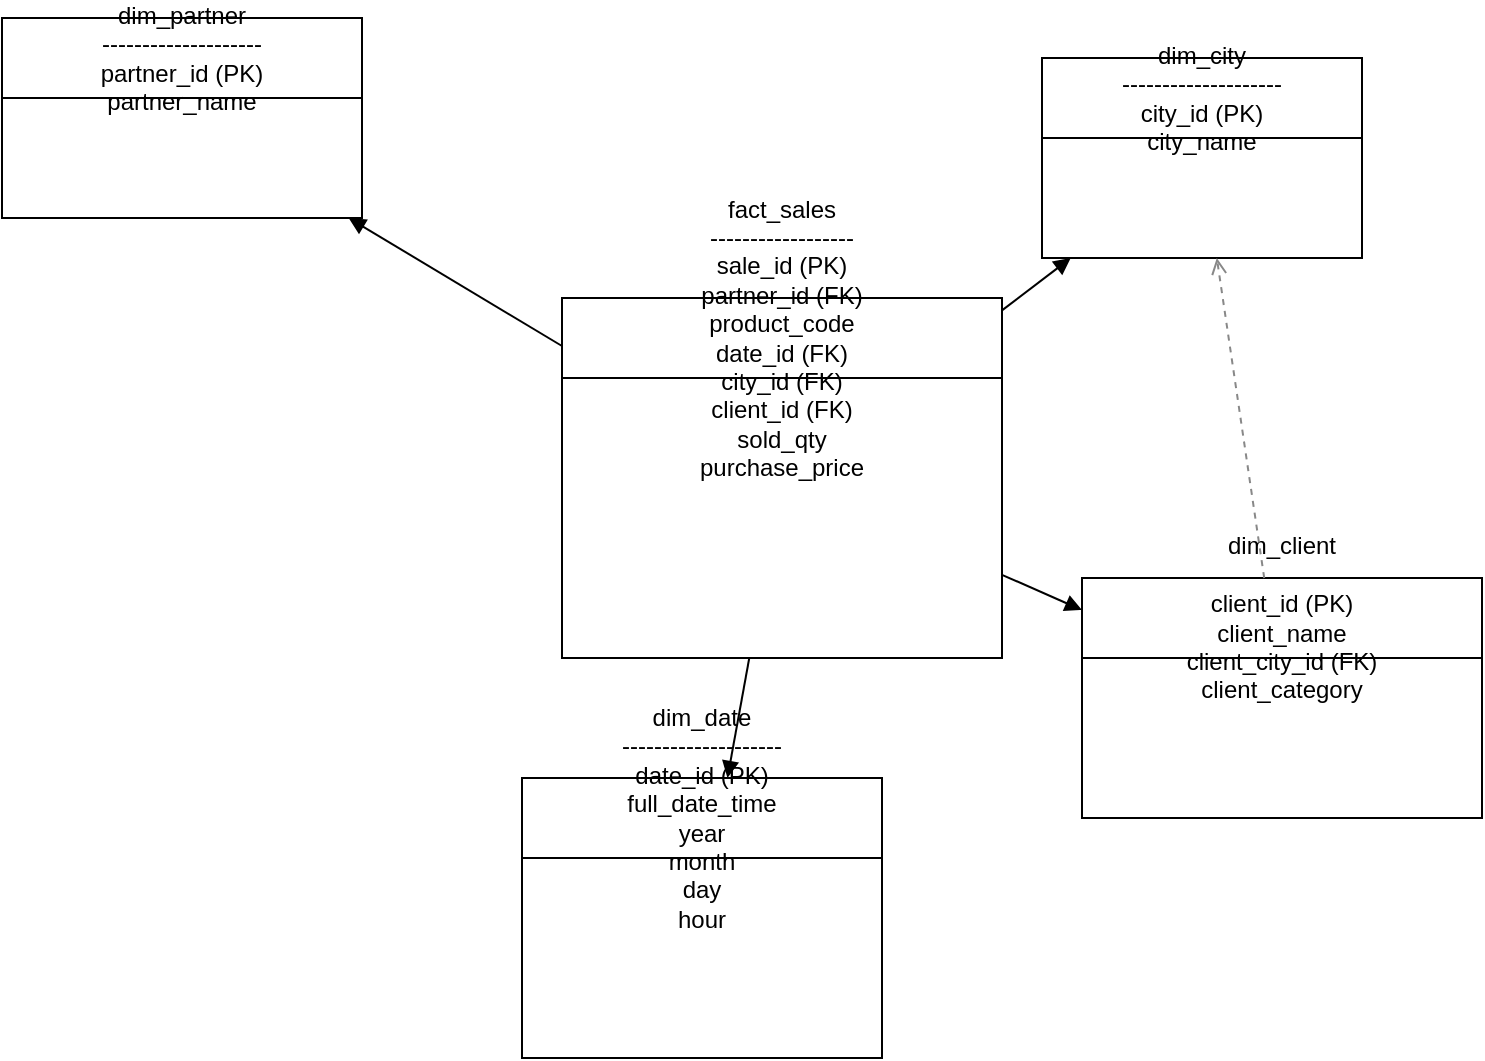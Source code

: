 <mxfile>
    <diagram id="-YihvkP-rhNUMyuaf8Na" name="Star Schema">
        <mxGraphModel dx="946" dy="710" grid="1" gridSize="10" guides="1" tooltips="1" connect="1" arrows="1" fold="1" page="1" pageScale="1" pageWidth="850" pageHeight="1100" math="0" shadow="0">
            <root>
                <mxCell id="0"/>
                <mxCell id="1" parent="0"/>
                <mxCell id="2" value="fact_sales&#xa;------------------&#xa;sale_id (PK)&#xa;partner_id (FK)&#xa;product_code&#xa;date_id (FK)&#xa;city_id (FK)&#xa;client_id (FK)&#xa;sold_qty&#xa;purchase_price" style="shape=swimlane;whiteSpace=wrap;html=1;" vertex="1" parent="1">
                    <mxGeometry x="310" y="190" width="220" height="180" as="geometry"/>
                </mxCell>
                <mxCell id="3" value="dim_partner&#xa;--------------------&#xa;partner_id (PK)&#xa;partner_name" style="shape=swimlane;whiteSpace=wrap;html=1;" vertex="1" parent="1">
                    <mxGeometry x="30" y="50" width="180" height="100" as="geometry"/>
                </mxCell>
                <mxCell id="4" style="endArrow=block;html=1;strokeColor=#000000;" edge="1" parent="1" source="2" target="3">
                    <mxGeometry relative="1" as="geometry"/>
                </mxCell>
                <mxCell id="5" value="dim_date&#xa;--------------------&#xa;date_id (PK)&#xa;full_date_time&#xa;year&#xa;month&#xa;day&#xa;hour" style="shape=swimlane;whiteSpace=wrap;html=1;" vertex="1" parent="1">
                    <mxGeometry x="290" y="430" width="180" height="140" as="geometry"/>
                </mxCell>
                <mxCell id="6" style="endArrow=block;html=1;strokeColor=#000000;" edge="1" parent="1" source="2" target="5">
                    <mxGeometry relative="1" as="geometry"/>
                </mxCell>
                <mxCell id="7" value="dim_city&#xa;--------------------&#xa;city_id (PK)&#xa;city_name" style="shape=swimlane;whiteSpace=wrap;html=1;" vertex="1" parent="1">
                    <mxGeometry x="550" y="70" width="160" height="100" as="geometry"/>
                </mxCell>
                <mxCell id="8" style="endArrow=block;html=1;strokeColor=#000000;" edge="1" parent="1" source="2" target="7">
                    <mxGeometry relative="1" as="geometry"/>
                </mxCell>
                <mxCell id="9" value="dim_client&#xa;--------------------&#xa;client_id (PK)&#xa;client_name&#xa;client_city_id (FK)&#xa;client_category" style="shape=swimlane;whiteSpace=wrap;html=1;" vertex="1" parent="1">
                    <mxGeometry x="570" y="330" width="200" height="120" as="geometry"/>
                </mxCell>
                <mxCell id="10" style="endArrow=block;html=1;strokeColor=#000000;" edge="1" parent="1" source="2" target="9">
                    <mxGeometry relative="1" as="geometry"/>
                </mxCell>
                <mxCell id="11" style="endArrow=open;dashed=1;html=1;strokeColor=#888888;" edge="1" parent="1" source="9" target="7">
                    <mxGeometry relative="1" as="geometry">
                        <mxPoint x="680" y="180" as="targetPoint"/>
                    </mxGeometry>
                </mxCell>
            </root>
        </mxGraphModel>
    </diagram>
</mxfile>